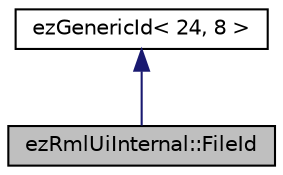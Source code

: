 digraph "ezRmlUiInternal::FileId"
{
 // LATEX_PDF_SIZE
  edge [fontname="Helvetica",fontsize="10",labelfontname="Helvetica",labelfontsize="10"];
  node [fontname="Helvetica",fontsize="10",shape=record];
  Node1 [label="ezRmlUiInternal::FileId",height=0.2,width=0.4,color="black", fillcolor="grey75", style="filled", fontcolor="black",tooltip=" "];
  Node2 -> Node1 [dir="back",color="midnightblue",fontsize="10",style="solid",fontname="Helvetica"];
  Node2 [label="ezGenericId\< 24, 8 \>",height=0.2,width=0.4,color="black", fillcolor="white", style="filled",URL="$dd/d2a/structez_generic_id.htm",tooltip=" "];
}
